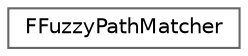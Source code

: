 digraph "Graphical Class Hierarchy"
{
 // INTERACTIVE_SVG=YES
 // LATEX_PDF_SIZE
  bgcolor="transparent";
  edge [fontname=Helvetica,fontsize=10,labelfontname=Helvetica,labelfontsize=10];
  node [fontname=Helvetica,fontsize=10,shape=box,height=0.2,width=0.4];
  rankdir="LR";
  Node0 [id="Node000000",label="FFuzzyPathMatcher",height=0.2,width=0.4,color="grey40", fillcolor="white", style="filled",URL="$d4/dae/classFFuzzyPathMatcher.html",tooltip="Performs fuzzy path matching against a set of include and exclude paths."];
}
